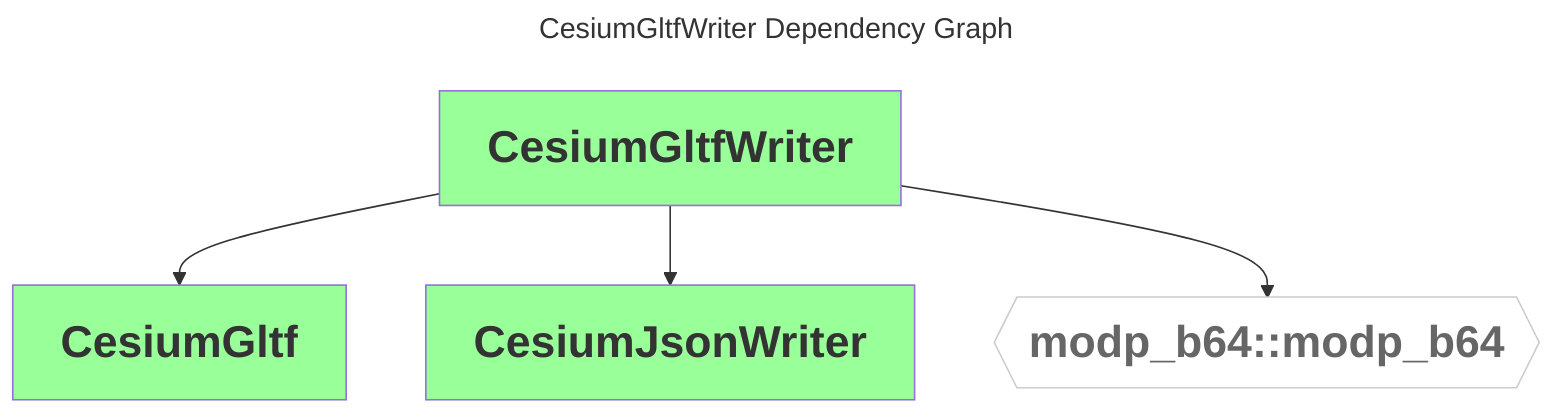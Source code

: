 ---
comment: This file was generated by dep-graph-gen. DO NOT EDIT THIS FILE!

title: CesiumGltfWriter Dependency Graph
---
graph TD
  classDef dependencyNode fill:#fff,stroke:#ccc,color:#666,font-weight:bold,font-size:28px
  classDef libraryNode fill:#9f9,font-weight:bold,font-size:28px
  CesiumGltfWriter[CesiumGltfWriter] --> CesiumGltf[CesiumGltf]
  CesiumGltfWriter[CesiumGltfWriter] --> CesiumJsonWriter[CesiumJsonWriter]
  CesiumGltfWriter[CesiumGltfWriter] --> modp_b64_modp_b64{{modp_b64::modp_b64}}
  class modp_b64_modp_b64 dependencyNode
  class CesiumGltf,CesiumJsonWriter,CesiumGltfWriter libraryNode
